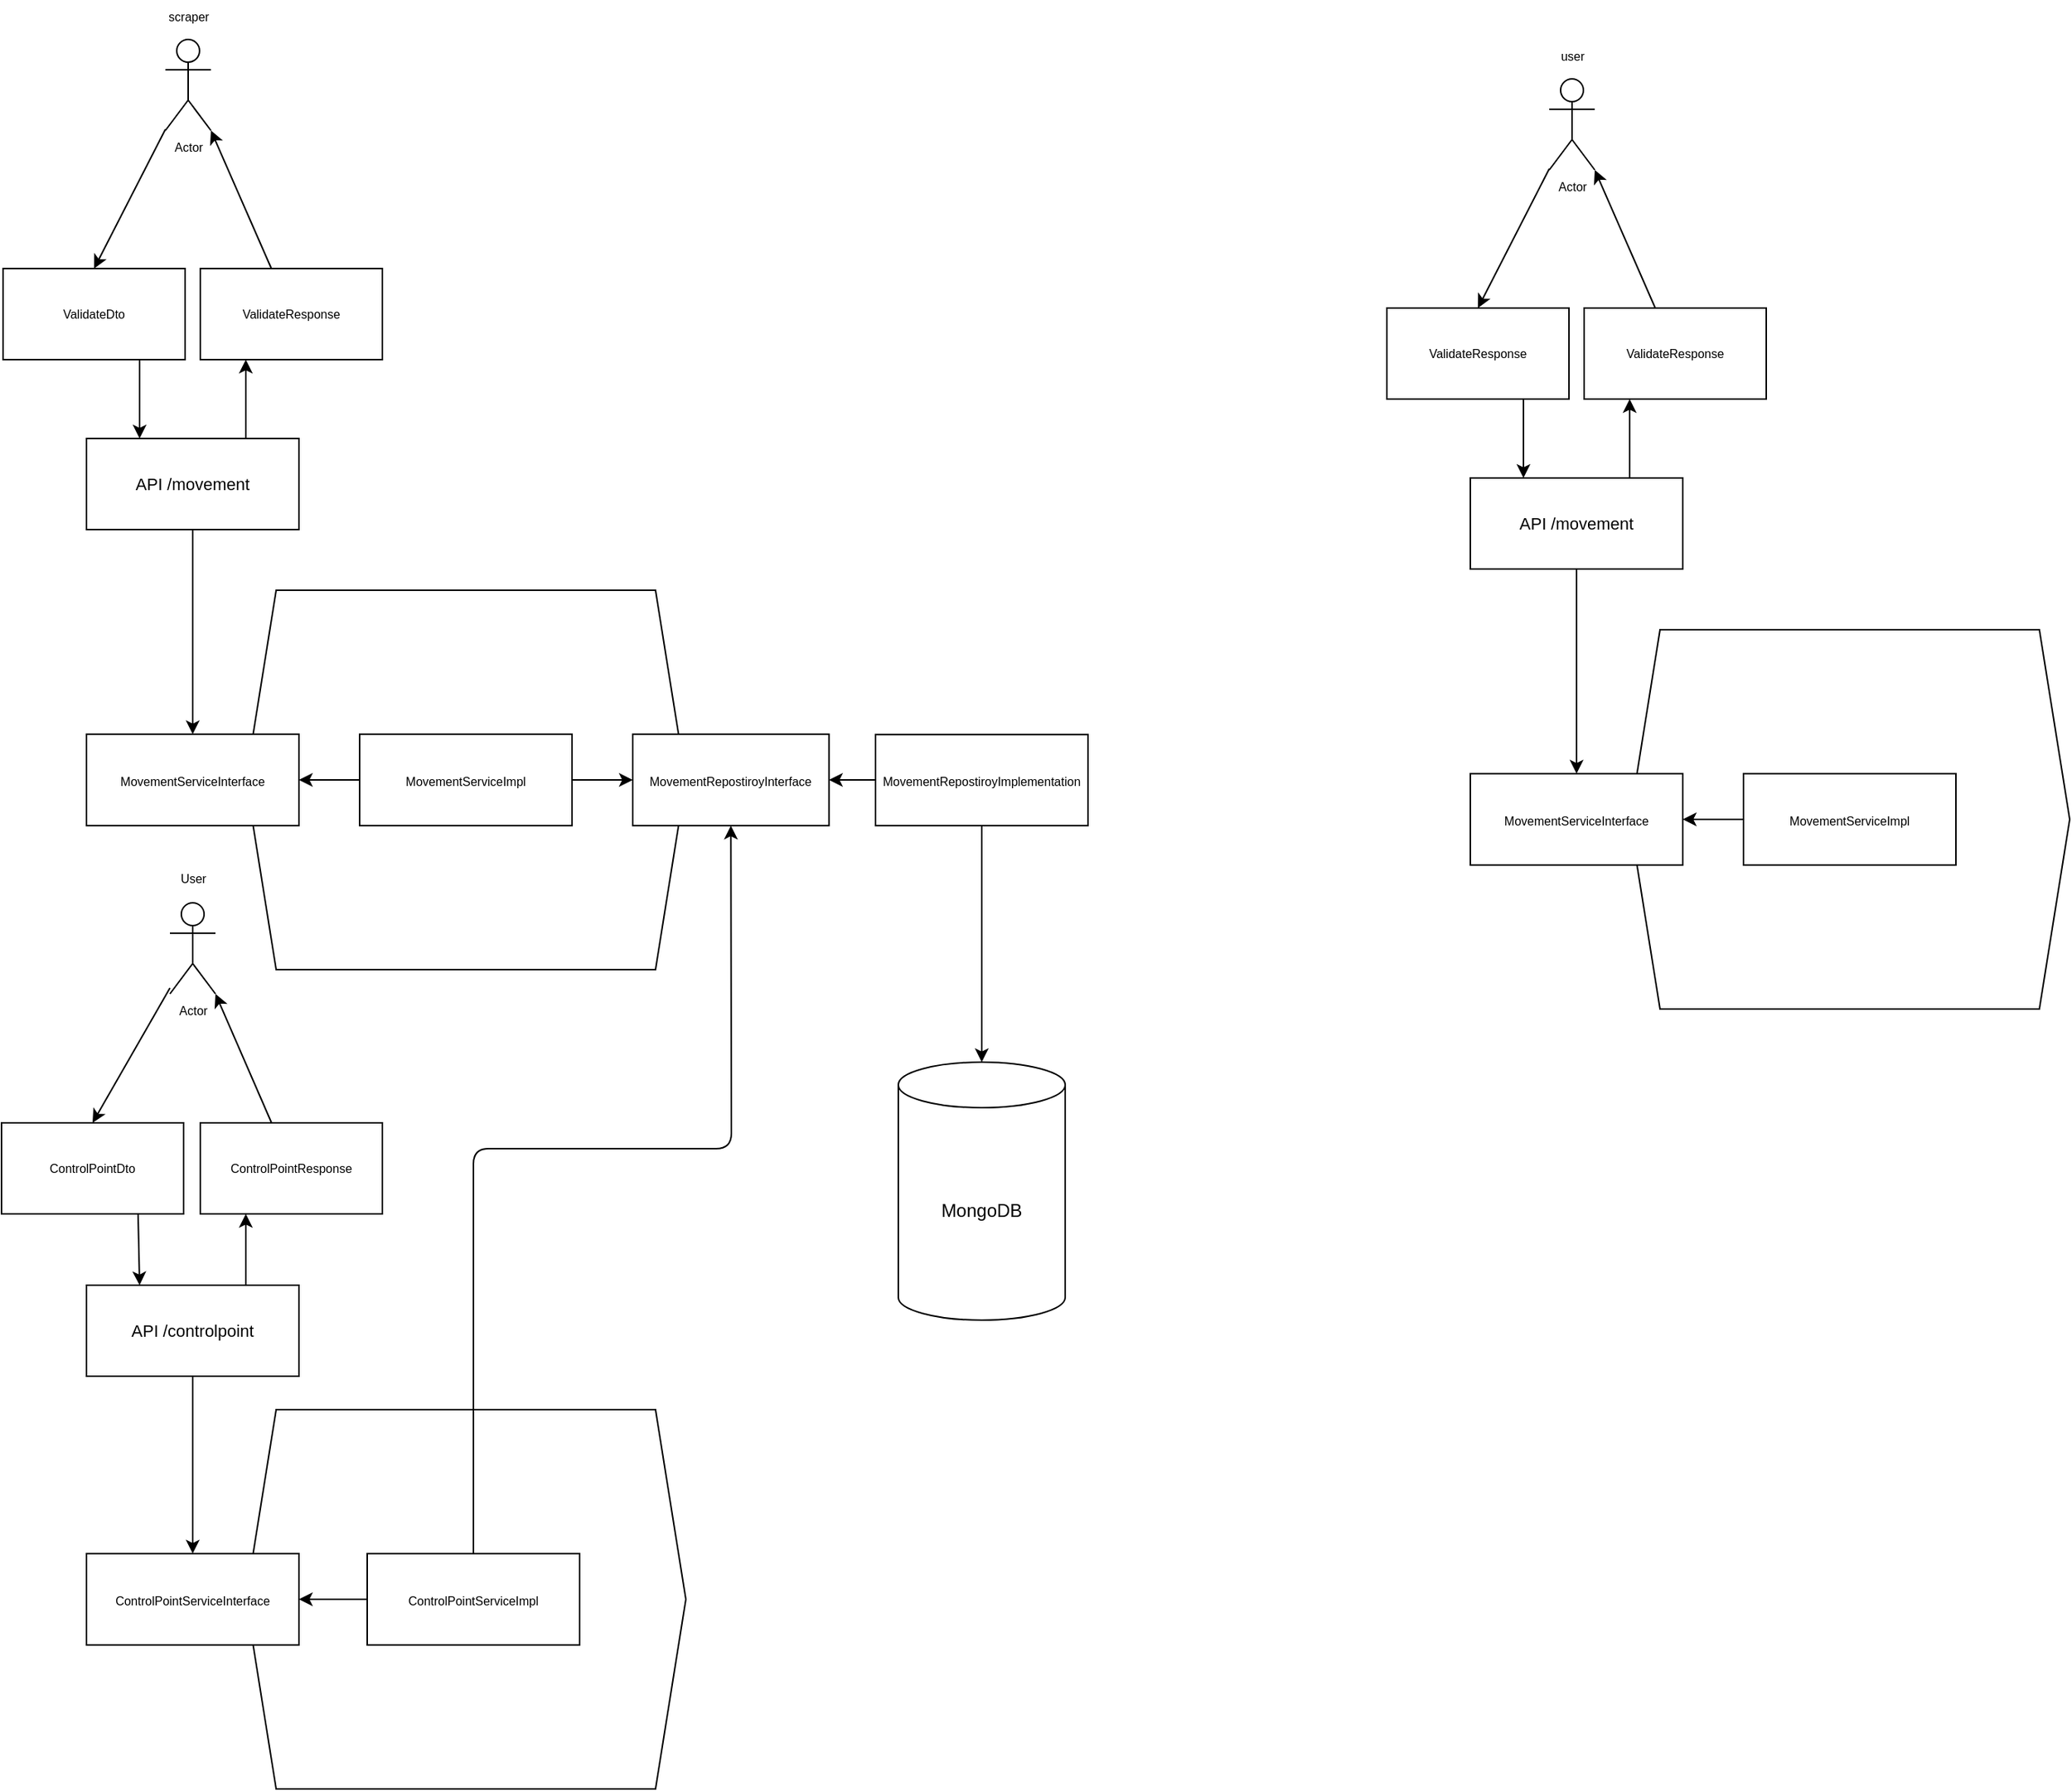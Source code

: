 <mxfile>
    <diagram id="UcGzl7xqechkIH__4ylU" name="Page-1">
        <mxGraphModel dx="1211" dy="1280" grid="0" gridSize="10" guides="1" tooltips="1" connect="1" arrows="1" fold="1" page="0" pageScale="1" pageWidth="827" pageHeight="1169" math="0" shadow="0">
            <root>
                <mxCell id="0"/>
                <mxCell id="1" parent="0"/>
                <mxCell id="19" value="&lt;br&gt;" style="shape=hexagon;perimeter=hexagonPerimeter2;whiteSpace=wrap;html=1;fixedSize=1;" vertex="1" parent="1">
                    <mxGeometry x="325" y="313.99" width="290" height="250" as="geometry"/>
                </mxCell>
                <mxCell id="3" value="MongoDB" style="shape=cylinder3;whiteSpace=wrap;html=1;boundedLbl=1;backgroundOutline=1;size=15;" vertex="1" parent="1">
                    <mxGeometry x="755" y="625" width="110" height="170" as="geometry"/>
                </mxCell>
                <mxCell id="10" value="&lt;span style=&quot;font-size: 8px;&quot;&gt;MovementRepostiroyInterface&lt;/span&gt;" style="rounded=0;whiteSpace=wrap;html=1;align=center;rotation=0;" vertex="1" parent="1">
                    <mxGeometry x="580" y="408.87" width="129.33" height="60.25" as="geometry"/>
                </mxCell>
                <mxCell id="21" style="edgeStyle=none;html=1;entryX=0.5;entryY=0;entryDx=0;entryDy=0;entryPerimeter=0;fontSize=6;" edge="1" parent="1" source="15" target="3">
                    <mxGeometry relative="1" as="geometry">
                        <mxPoint x="810" y="539" as="targetPoint"/>
                    </mxGeometry>
                </mxCell>
                <mxCell id="23" style="edgeStyle=none;html=1;fontSize=6;entryX=1;entryY=0.5;entryDx=0;entryDy=0;" edge="1" parent="1" source="15" target="10">
                    <mxGeometry relative="1" as="geometry">
                        <mxPoint x="530" y="534" as="targetPoint"/>
                    </mxGeometry>
                </mxCell>
                <mxCell id="15" value="&lt;font style=&quot;font-size: 8px;&quot;&gt;MovementRepostiroyImplementation&lt;/font&gt;" style="rounded=0;whiteSpace=wrap;html=1;align=center;rotation=0;" vertex="1" parent="1">
                    <mxGeometry x="740" y="409.12" width="140" height="60" as="geometry"/>
                </mxCell>
                <mxCell id="36" style="edgeStyle=none;html=1;entryX=0.5;entryY=0;entryDx=0;entryDy=0;fontSize=8;" edge="1" parent="1" source="27" target="35">
                    <mxGeometry relative="1" as="geometry"/>
                </mxCell>
                <mxCell id="114" style="edgeStyle=none;html=1;entryX=0.25;entryY=1;entryDx=0;entryDy=0;fontSize=8;exitX=0.75;exitY=0;exitDx=0;exitDy=0;" edge="1" parent="1" source="27" target="108">
                    <mxGeometry relative="1" as="geometry"/>
                </mxCell>
                <mxCell id="27" value="API /movement" style="rounded=0;whiteSpace=wrap;html=1;fontSize=11;" vertex="1" parent="1">
                    <mxGeometry x="220" y="214" width="140" height="60" as="geometry"/>
                </mxCell>
                <mxCell id="33" style="edgeStyle=none;html=1;entryX=0;entryY=0.5;entryDx=0;entryDy=0;fontSize=8;" edge="1" parent="1" source="31" target="10">
                    <mxGeometry relative="1" as="geometry"/>
                </mxCell>
                <mxCell id="37" style="edgeStyle=none;html=1;entryX=1;entryY=0.5;entryDx=0;entryDy=0;fontSize=8;" edge="1" parent="1" source="31" target="35">
                    <mxGeometry relative="1" as="geometry"/>
                </mxCell>
                <mxCell id="31" value="&lt;span style=&quot;font-size: 8px;&quot;&gt;MovementServiceImpl&lt;/span&gt;" style="rounded=0;whiteSpace=wrap;html=1;align=center;" vertex="1" parent="1">
                    <mxGeometry x="400" y="408.87" width="140" height="60.25" as="geometry"/>
                </mxCell>
                <mxCell id="35" value="&lt;span style=&quot;font-size: 8px;&quot;&gt;MovementServiceInterface&lt;/span&gt;" style="rounded=0;whiteSpace=wrap;html=1;align=center;" vertex="1" parent="1">
                    <mxGeometry x="220" y="408.87" width="140" height="60.25" as="geometry"/>
                </mxCell>
                <mxCell id="38" value="" style="shape=hexagon;perimeter=hexagonPerimeter2;whiteSpace=wrap;html=1;fixedSize=1;" vertex="1" parent="1">
                    <mxGeometry x="325" y="854.01" width="290" height="250" as="geometry"/>
                </mxCell>
                <mxCell id="55" style="edgeStyle=none;html=1;entryX=1;entryY=0.5;entryDx=0;entryDy=0;fontSize=8;" edge="1" parent="1" source="51" target="52">
                    <mxGeometry relative="1" as="geometry"/>
                </mxCell>
                <mxCell id="120" style="edgeStyle=none;html=1;entryX=0.5;entryY=1;entryDx=0;entryDy=0;fontSize=8;" edge="1" parent="1" source="51" target="10">
                    <mxGeometry relative="1" as="geometry">
                        <Array as="points">
                            <mxPoint x="475" y="682"/>
                            <mxPoint x="645" y="682"/>
                        </Array>
                    </mxGeometry>
                </mxCell>
                <mxCell id="51" value="&lt;span style=&quot;font-size: 8px;&quot;&gt;ControlPointServiceImpl&lt;/span&gt;" style="rounded=0;whiteSpace=wrap;html=1;align=center;" vertex="1" parent="1">
                    <mxGeometry x="405" y="948.88" width="140" height="60.25" as="geometry"/>
                </mxCell>
                <mxCell id="52" value="&lt;span style=&quot;font-size: 8px;&quot;&gt;ControlPointServiceInterface&lt;/span&gt;" style="rounded=0;whiteSpace=wrap;html=1;align=center;" vertex="1" parent="1">
                    <mxGeometry x="220" y="948.88" width="140" height="60.25" as="geometry"/>
                </mxCell>
                <mxCell id="57" style="edgeStyle=none;html=1;entryX=0.5;entryY=0;entryDx=0;entryDy=0;fontSize=8;" edge="1" parent="1" source="53" target="52">
                    <mxGeometry relative="1" as="geometry"/>
                </mxCell>
                <mxCell id="104" style="edgeStyle=none;html=1;entryX=0.25;entryY=1;entryDx=0;entryDy=0;fontSize=8;exitX=0.75;exitY=0;exitDx=0;exitDy=0;" edge="1" parent="1" source="53" target="103">
                    <mxGeometry relative="1" as="geometry"/>
                </mxCell>
                <mxCell id="53" value="API /controlpoint" style="rounded=0;whiteSpace=wrap;html=1;fontSize=11;" vertex="1" parent="1">
                    <mxGeometry x="220" y="772" width="140" height="60" as="geometry"/>
                </mxCell>
                <mxCell id="87" style="edgeStyle=none;html=1;fontSize=8;entryX=0.25;entryY=0;entryDx=0;entryDy=0;exitX=0.75;exitY=1;exitDx=0;exitDy=0;" edge="1" source="88" parent="1" target="53">
                    <mxGeometry relative="1" as="geometry">
                        <mxPoint x="320" y="688" as="sourcePoint"/>
                        <mxPoint x="247" y="754" as="targetPoint"/>
                    </mxGeometry>
                </mxCell>
                <mxCell id="88" value="ControlPointDto" style="rounded=0;whiteSpace=wrap;html=1;fontSize=8;" vertex="1" parent="1">
                    <mxGeometry x="164" y="665" width="120" height="60" as="geometry"/>
                </mxCell>
                <mxCell id="102" style="edgeStyle=none;html=1;entryX=0.5;entryY=0;entryDx=0;entryDy=0;fontSize=8;" edge="1" parent="1" source="100" target="88">
                    <mxGeometry relative="1" as="geometry"/>
                </mxCell>
                <mxCell id="100" value="Actor" style="shape=umlActor;verticalLabelPosition=bottom;verticalAlign=top;html=1;outlineConnect=0;fontSize=8;" vertex="1" parent="1">
                    <mxGeometry x="275" y="520" width="30" height="60" as="geometry"/>
                </mxCell>
                <mxCell id="101" value="User" style="text;html=1;align=center;verticalAlign=middle;resizable=0;points=[];autosize=1;strokeColor=none;fillColor=none;fontSize=8;" vertex="1" parent="1">
                    <mxGeometry x="272.5" y="493" width="35" height="22" as="geometry"/>
                </mxCell>
                <mxCell id="115" style="edgeStyle=none;html=1;entryX=1;entryY=1;entryDx=0;entryDy=0;entryPerimeter=0;fontSize=8;" edge="1" parent="1" source="103" target="100">
                    <mxGeometry relative="1" as="geometry"/>
                </mxCell>
                <mxCell id="103" value="ControlPointResponse" style="rounded=0;whiteSpace=wrap;html=1;fontSize=8;" vertex="1" parent="1">
                    <mxGeometry x="295" y="665" width="120" height="60" as="geometry"/>
                </mxCell>
                <mxCell id="113" style="edgeStyle=none;html=1;entryX=0.25;entryY=0;entryDx=0;entryDy=0;fontSize=8;exitX=0.75;exitY=1;exitDx=0;exitDy=0;" edge="1" parent="1" source="106" target="27">
                    <mxGeometry relative="1" as="geometry"/>
                </mxCell>
                <mxCell id="106" value="ValidateDto" style="rounded=0;whiteSpace=wrap;html=1;fontSize=8;" vertex="1" parent="1">
                    <mxGeometry x="165" y="102" width="120" height="60" as="geometry"/>
                </mxCell>
                <mxCell id="107" style="edgeStyle=none;html=1;entryX=1;entryY=1;entryDx=0;entryDy=0;entryPerimeter=0;fontSize=8;" edge="1" source="108" target="110" parent="1">
                    <mxGeometry relative="1" as="geometry"/>
                </mxCell>
                <mxCell id="108" value="ValidateResponse" style="rounded=0;whiteSpace=wrap;html=1;fontSize=8;" vertex="1" parent="1">
                    <mxGeometry x="295" y="102" width="120" height="60" as="geometry"/>
                </mxCell>
                <mxCell id="109" style="edgeStyle=none;html=1;entryX=0.5;entryY=0;entryDx=0;entryDy=0;fontSize=8;" edge="1" source="110" target="106" parent="1">
                    <mxGeometry relative="1" as="geometry"/>
                </mxCell>
                <mxCell id="110" value="Actor" style="shape=umlActor;verticalLabelPosition=bottom;verticalAlign=top;html=1;outlineConnect=0;fontSize=8;" vertex="1" parent="1">
                    <mxGeometry x="272" y="-49" width="30" height="60" as="geometry"/>
                </mxCell>
                <mxCell id="111" value="scraper" style="text;html=1;align=center;verticalAlign=middle;resizable=0;points=[];autosize=1;strokeColor=none;fillColor=none;fontSize=8;" vertex="1" parent="1">
                    <mxGeometry x="264" y="-75" width="45" height="22" as="geometry"/>
                </mxCell>
                <mxCell id="126" value="&lt;br&gt;" style="shape=hexagon;perimeter=hexagonPerimeter2;whiteSpace=wrap;html=1;fixedSize=1;" vertex="1" parent="1">
                    <mxGeometry x="1237" y="339.99" width="290" height="250" as="geometry"/>
                </mxCell>
                <mxCell id="128" style="edgeStyle=none;html=1;entryX=0.5;entryY=0;entryDx=0;entryDy=0;fontSize=8;" edge="1" source="130" target="134" parent="1">
                    <mxGeometry relative="1" as="geometry"/>
                </mxCell>
                <mxCell id="129" style="edgeStyle=none;html=1;entryX=0.25;entryY=1;entryDx=0;entryDy=0;fontSize=8;exitX=0.75;exitY=0;exitDx=0;exitDy=0;" edge="1" source="130" target="139" parent="1">
                    <mxGeometry relative="1" as="geometry"/>
                </mxCell>
                <mxCell id="130" value="API /movement" style="rounded=0;whiteSpace=wrap;html=1;fontSize=11;" vertex="1" parent="1">
                    <mxGeometry x="1132" y="240" width="140" height="60" as="geometry"/>
                </mxCell>
                <mxCell id="132" style="edgeStyle=none;html=1;entryX=1;entryY=0.5;entryDx=0;entryDy=0;fontSize=8;" edge="1" source="133" target="134" parent="1">
                    <mxGeometry relative="1" as="geometry"/>
                </mxCell>
                <mxCell id="133" value="&lt;span style=&quot;font-size: 8px;&quot;&gt;MovementServiceImpl&lt;/span&gt;" style="rounded=0;whiteSpace=wrap;html=1;align=center;" vertex="1" parent="1">
                    <mxGeometry x="1312" y="434.87" width="140" height="60.25" as="geometry"/>
                </mxCell>
                <mxCell id="134" value="&lt;span style=&quot;font-size: 8px;&quot;&gt;MovementServiceInterface&lt;/span&gt;" style="rounded=0;whiteSpace=wrap;html=1;align=center;" vertex="1" parent="1">
                    <mxGeometry x="1132" y="434.87" width="140" height="60.25" as="geometry"/>
                </mxCell>
                <mxCell id="137" style="edgeStyle=none;html=1;entryX=0.25;entryY=0;entryDx=0;entryDy=0;fontSize=8;exitX=0.75;exitY=1;exitDx=0;exitDy=0;" edge="1" target="130" parent="1" source="143">
                    <mxGeometry relative="1" as="geometry">
                        <mxPoint x="1167" y="194" as="sourcePoint"/>
                    </mxGeometry>
                </mxCell>
                <mxCell id="138" style="edgeStyle=none;html=1;entryX=1;entryY=1;entryDx=0;entryDy=0;entryPerimeter=0;fontSize=8;" edge="1" source="139" target="141" parent="1">
                    <mxGeometry relative="1" as="geometry"/>
                </mxCell>
                <mxCell id="139" value="ValidateResponse" style="rounded=0;whiteSpace=wrap;html=1;fontSize=8;" vertex="1" parent="1">
                    <mxGeometry x="1207" y="128" width="120" height="60" as="geometry"/>
                </mxCell>
                <mxCell id="140" style="edgeStyle=none;html=1;entryX=0.5;entryY=0;entryDx=0;entryDy=0;fontSize=8;" edge="1" source="141" parent="1" target="143">
                    <mxGeometry relative="1" as="geometry">
                        <mxPoint x="1137" y="128" as="targetPoint"/>
                    </mxGeometry>
                </mxCell>
                <mxCell id="141" value="Actor" style="shape=umlActor;verticalLabelPosition=bottom;verticalAlign=top;html=1;outlineConnect=0;fontSize=8;" vertex="1" parent="1">
                    <mxGeometry x="1184" y="-23" width="30" height="60" as="geometry"/>
                </mxCell>
                <mxCell id="142" value="user" style="text;html=1;align=center;verticalAlign=middle;resizable=0;points=[];autosize=1;strokeColor=none;fillColor=none;fontSize=8;" vertex="1" parent="1">
                    <mxGeometry x="1182" y="-49" width="34" height="22" as="geometry"/>
                </mxCell>
                <mxCell id="143" value="ValidateResponse" style="rounded=0;whiteSpace=wrap;html=1;fontSize=8;" vertex="1" parent="1">
                    <mxGeometry x="1077" y="128" width="120" height="60" as="geometry"/>
                </mxCell>
            </root>
        </mxGraphModel>
    </diagram>
</mxfile>